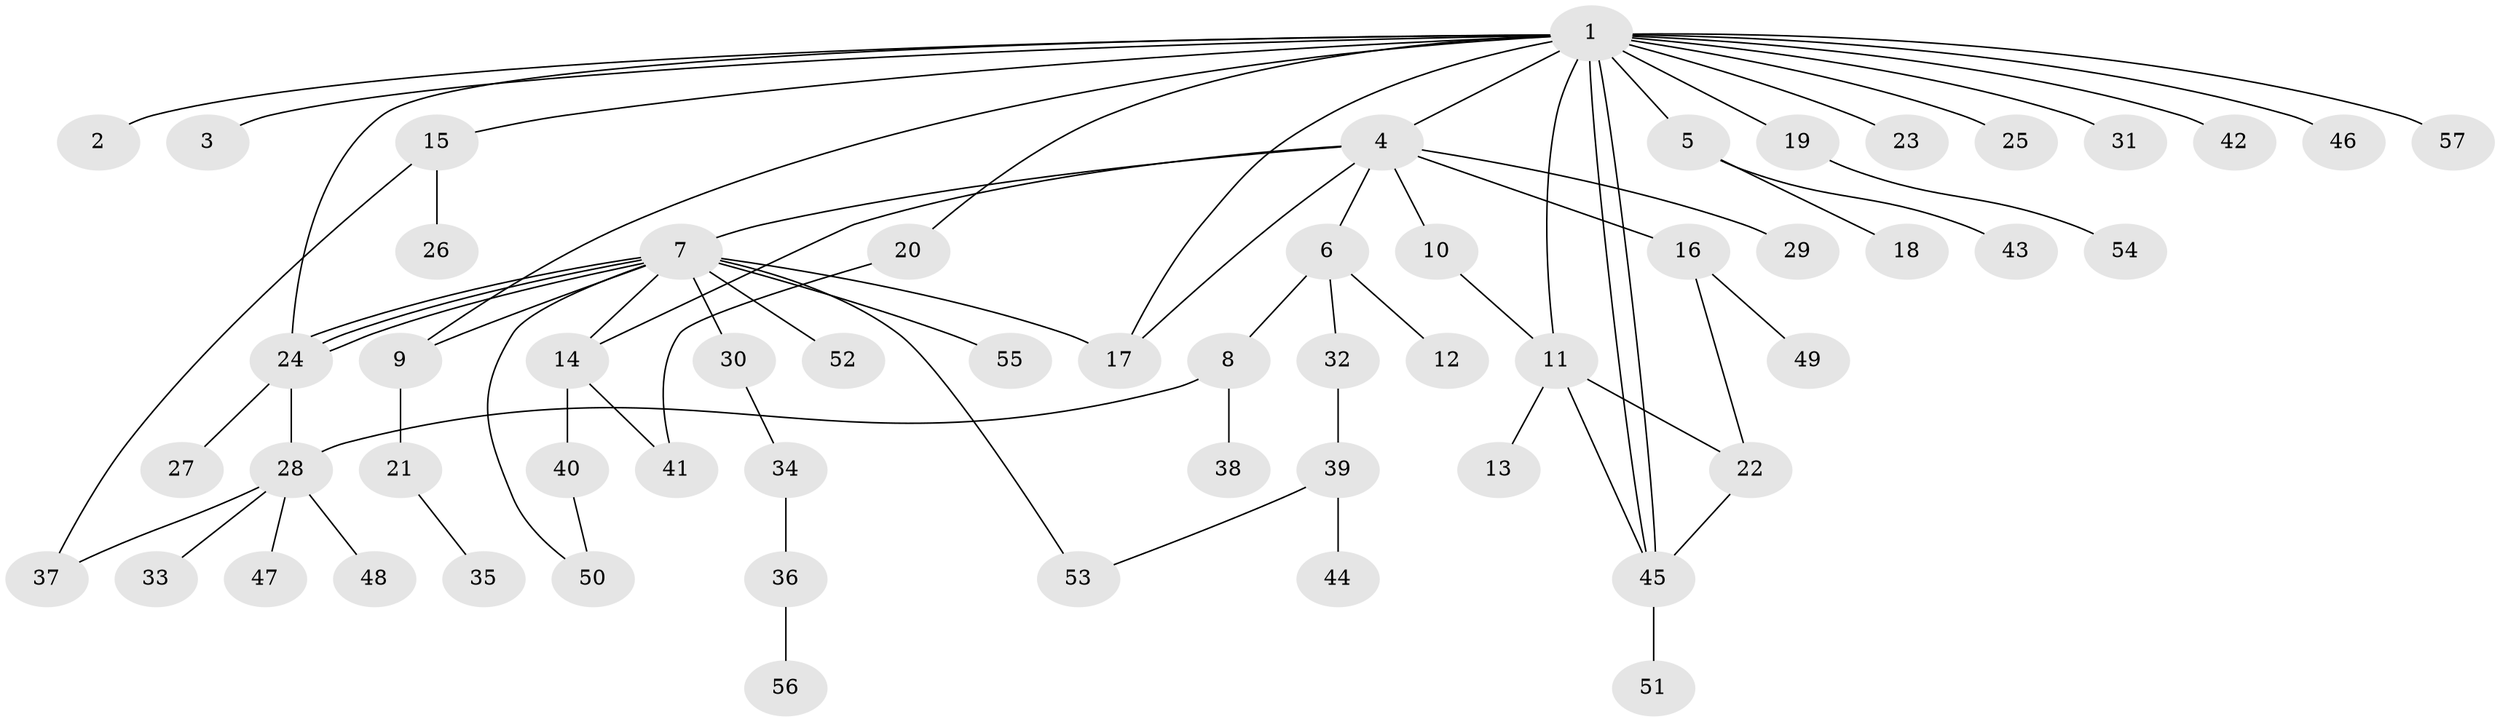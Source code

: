 // coarse degree distribution, {16: 0.024390243902439025, 1: 0.5365853658536586, 7: 0.04878048780487805, 2: 0.21951219512195122, 3: 0.0975609756097561, 12: 0.024390243902439025, 5: 0.04878048780487805}
// Generated by graph-tools (version 1.1) at 2025/52/02/27/25 19:52:00]
// undirected, 57 vertices, 73 edges
graph export_dot {
graph [start="1"]
  node [color=gray90,style=filled];
  1;
  2;
  3;
  4;
  5;
  6;
  7;
  8;
  9;
  10;
  11;
  12;
  13;
  14;
  15;
  16;
  17;
  18;
  19;
  20;
  21;
  22;
  23;
  24;
  25;
  26;
  27;
  28;
  29;
  30;
  31;
  32;
  33;
  34;
  35;
  36;
  37;
  38;
  39;
  40;
  41;
  42;
  43;
  44;
  45;
  46;
  47;
  48;
  49;
  50;
  51;
  52;
  53;
  54;
  55;
  56;
  57;
  1 -- 2;
  1 -- 3;
  1 -- 4;
  1 -- 5;
  1 -- 9;
  1 -- 11;
  1 -- 15;
  1 -- 17;
  1 -- 19;
  1 -- 20;
  1 -- 23;
  1 -- 24;
  1 -- 25;
  1 -- 31;
  1 -- 42;
  1 -- 45;
  1 -- 45;
  1 -- 46;
  1 -- 57;
  4 -- 6;
  4 -- 7;
  4 -- 10;
  4 -- 14;
  4 -- 16;
  4 -- 17;
  4 -- 29;
  5 -- 18;
  5 -- 43;
  6 -- 8;
  6 -- 12;
  6 -- 32;
  7 -- 9;
  7 -- 14;
  7 -- 17;
  7 -- 24;
  7 -- 24;
  7 -- 24;
  7 -- 30;
  7 -- 50;
  7 -- 52;
  7 -- 53;
  7 -- 55;
  8 -- 28;
  8 -- 38;
  9 -- 21;
  10 -- 11;
  11 -- 13;
  11 -- 22;
  11 -- 45;
  14 -- 40;
  14 -- 41;
  15 -- 26;
  15 -- 37;
  16 -- 22;
  16 -- 49;
  19 -- 54;
  20 -- 41;
  21 -- 35;
  22 -- 45;
  24 -- 27;
  24 -- 28;
  28 -- 33;
  28 -- 37;
  28 -- 47;
  28 -- 48;
  30 -- 34;
  32 -- 39;
  34 -- 36;
  36 -- 56;
  39 -- 44;
  39 -- 53;
  40 -- 50;
  45 -- 51;
}
